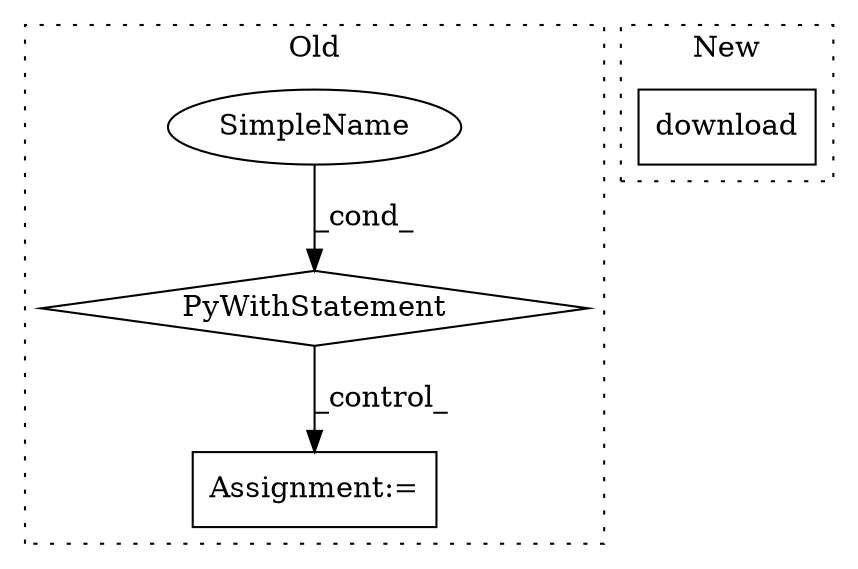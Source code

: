 digraph G {
subgraph cluster0 {
1 [label="PyWithStatement" a="104" s="3449,3484" l="10,2" shape="diamond"];
3 [label="Assignment:=" a="7" s="3500" l="1" shape="box"];
4 [label="SimpleName" a="42" s="" l="" shape="ellipse"];
label = "Old";
style="dotted";
}
subgraph cluster1 {
2 [label="download" a="32" s="5310,5337" l="9,1" shape="box"];
label = "New";
style="dotted";
}
1 -> 3 [label="_control_"];
4 -> 1 [label="_cond_"];
}